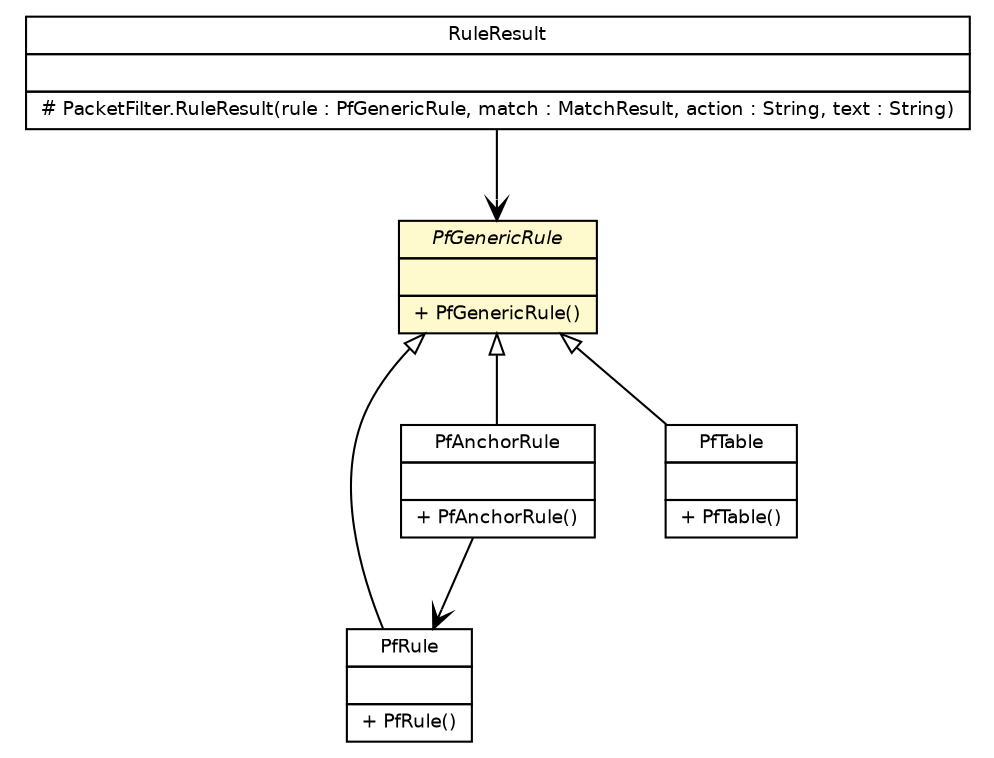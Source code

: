 #!/usr/local/bin/dot
#
# Class diagram 
# Generated by UmlGraph version 4.6 (http://www.spinellis.gr/sw/umlgraph)
#

digraph G {
	edge [fontname="Helvetica",fontsize=10,labelfontname="Helvetica",labelfontsize=10];
	node [fontname="Helvetica",fontsize=10,shape=plaintext];
	// fr.univrennes1.cri.jtacl.equipments.openbsd.PacketFilter.RuleResult
	c18931 [label=<<table border="0" cellborder="1" cellspacing="0" cellpadding="2" port="p" href="./PacketFilter.RuleResult.html">
		<tr><td><table border="0" cellspacing="0" cellpadding="1">
			<tr><td> RuleResult </td></tr>
		</table></td></tr>
		<tr><td><table border="0" cellspacing="0" cellpadding="1">
			<tr><td align="left">  </td></tr>
		</table></td></tr>
		<tr><td><table border="0" cellspacing="0" cellpadding="1">
			<tr><td align="left"> # PacketFilter.RuleResult(rule : PfGenericRule, match : MatchResult, action : String, text : String) </td></tr>
		</table></td></tr>
		</table>>, fontname="Helvetica", fontcolor="black", fontsize=9.0];
	// fr.univrennes1.cri.jtacl.equipments.openbsd.PfRule
	c18945 [label=<<table border="0" cellborder="1" cellspacing="0" cellpadding="2" port="p" href="./PfRule.html">
		<tr><td><table border="0" cellspacing="0" cellpadding="1">
			<tr><td> PfRule </td></tr>
		</table></td></tr>
		<tr><td><table border="0" cellspacing="0" cellpadding="1">
			<tr><td align="left">  </td></tr>
		</table></td></tr>
		<tr><td><table border="0" cellspacing="0" cellpadding="1">
			<tr><td align="left"> + PfRule() </td></tr>
		</table></td></tr>
		</table>>, fontname="Helvetica", fontcolor="black", fontsize=9.0];
	// fr.univrennes1.cri.jtacl.equipments.openbsd.PfAnchorRule
	c18946 [label=<<table border="0" cellborder="1" cellspacing="0" cellpadding="2" port="p" href="./PfAnchorRule.html">
		<tr><td><table border="0" cellspacing="0" cellpadding="1">
			<tr><td> PfAnchorRule </td></tr>
		</table></td></tr>
		<tr><td><table border="0" cellspacing="0" cellpadding="1">
			<tr><td align="left">  </td></tr>
		</table></td></tr>
		<tr><td><table border="0" cellspacing="0" cellpadding="1">
			<tr><td align="left"> + PfAnchorRule() </td></tr>
		</table></td></tr>
		</table>>, fontname="Helvetica", fontcolor="black", fontsize=9.0];
	// fr.univrennes1.cri.jtacl.equipments.openbsd.PfTable
	c18953 [label=<<table border="0" cellborder="1" cellspacing="0" cellpadding="2" port="p" href="./PfTable.html">
		<tr><td><table border="0" cellspacing="0" cellpadding="1">
			<tr><td> PfTable </td></tr>
		</table></td></tr>
		<tr><td><table border="0" cellspacing="0" cellpadding="1">
			<tr><td align="left">  </td></tr>
		</table></td></tr>
		<tr><td><table border="0" cellspacing="0" cellpadding="1">
			<tr><td align="left"> + PfTable() </td></tr>
		</table></td></tr>
		</table>>, fontname="Helvetica", fontcolor="black", fontsize=9.0];
	// fr.univrennes1.cri.jtacl.equipments.openbsd.PfGenericRule
	c18957 [label=<<table border="0" cellborder="1" cellspacing="0" cellpadding="2" port="p" bgcolor="lemonChiffon" href="./PfGenericRule.html">
		<tr><td><table border="0" cellspacing="0" cellpadding="1">
			<tr><td><font face="Helvetica-Oblique"> PfGenericRule </font></td></tr>
		</table></td></tr>
		<tr><td><table border="0" cellspacing="0" cellpadding="1">
			<tr><td align="left">  </td></tr>
		</table></td></tr>
		<tr><td><table border="0" cellspacing="0" cellpadding="1">
			<tr><td align="left"> + PfGenericRule() </td></tr>
		</table></td></tr>
		</table>>, fontname="Helvetica", fontcolor="black", fontsize=9.0];
	//fr.univrennes1.cri.jtacl.equipments.openbsd.PfRule extends fr.univrennes1.cri.jtacl.equipments.openbsd.PfGenericRule
	c18957:p -> c18945:p [dir=back,arrowtail=empty];
	//fr.univrennes1.cri.jtacl.equipments.openbsd.PfAnchorRule extends fr.univrennes1.cri.jtacl.equipments.openbsd.PfGenericRule
	c18957:p -> c18946:p [dir=back,arrowtail=empty];
	//fr.univrennes1.cri.jtacl.equipments.openbsd.PfTable extends fr.univrennes1.cri.jtacl.equipments.openbsd.PfGenericRule
	c18957:p -> c18953:p [dir=back,arrowtail=empty];
	// fr.univrennes1.cri.jtacl.equipments.openbsd.PacketFilter.RuleResult NAVASSOC fr.univrennes1.cri.jtacl.equipments.openbsd.PfGenericRule
	c18931:p -> c18957:p [taillabel="", label="", headlabel="", fontname="Helvetica", fontcolor="black", fontsize=10.0, color="black", arrowhead=open];
	// fr.univrennes1.cri.jtacl.equipments.openbsd.PfAnchorRule NAVASSOC fr.univrennes1.cri.jtacl.equipments.openbsd.PfRule
	c18946:p -> c18945:p [taillabel="", label="", headlabel="", fontname="Helvetica", fontcolor="black", fontsize=10.0, color="black", arrowhead=open];
}

